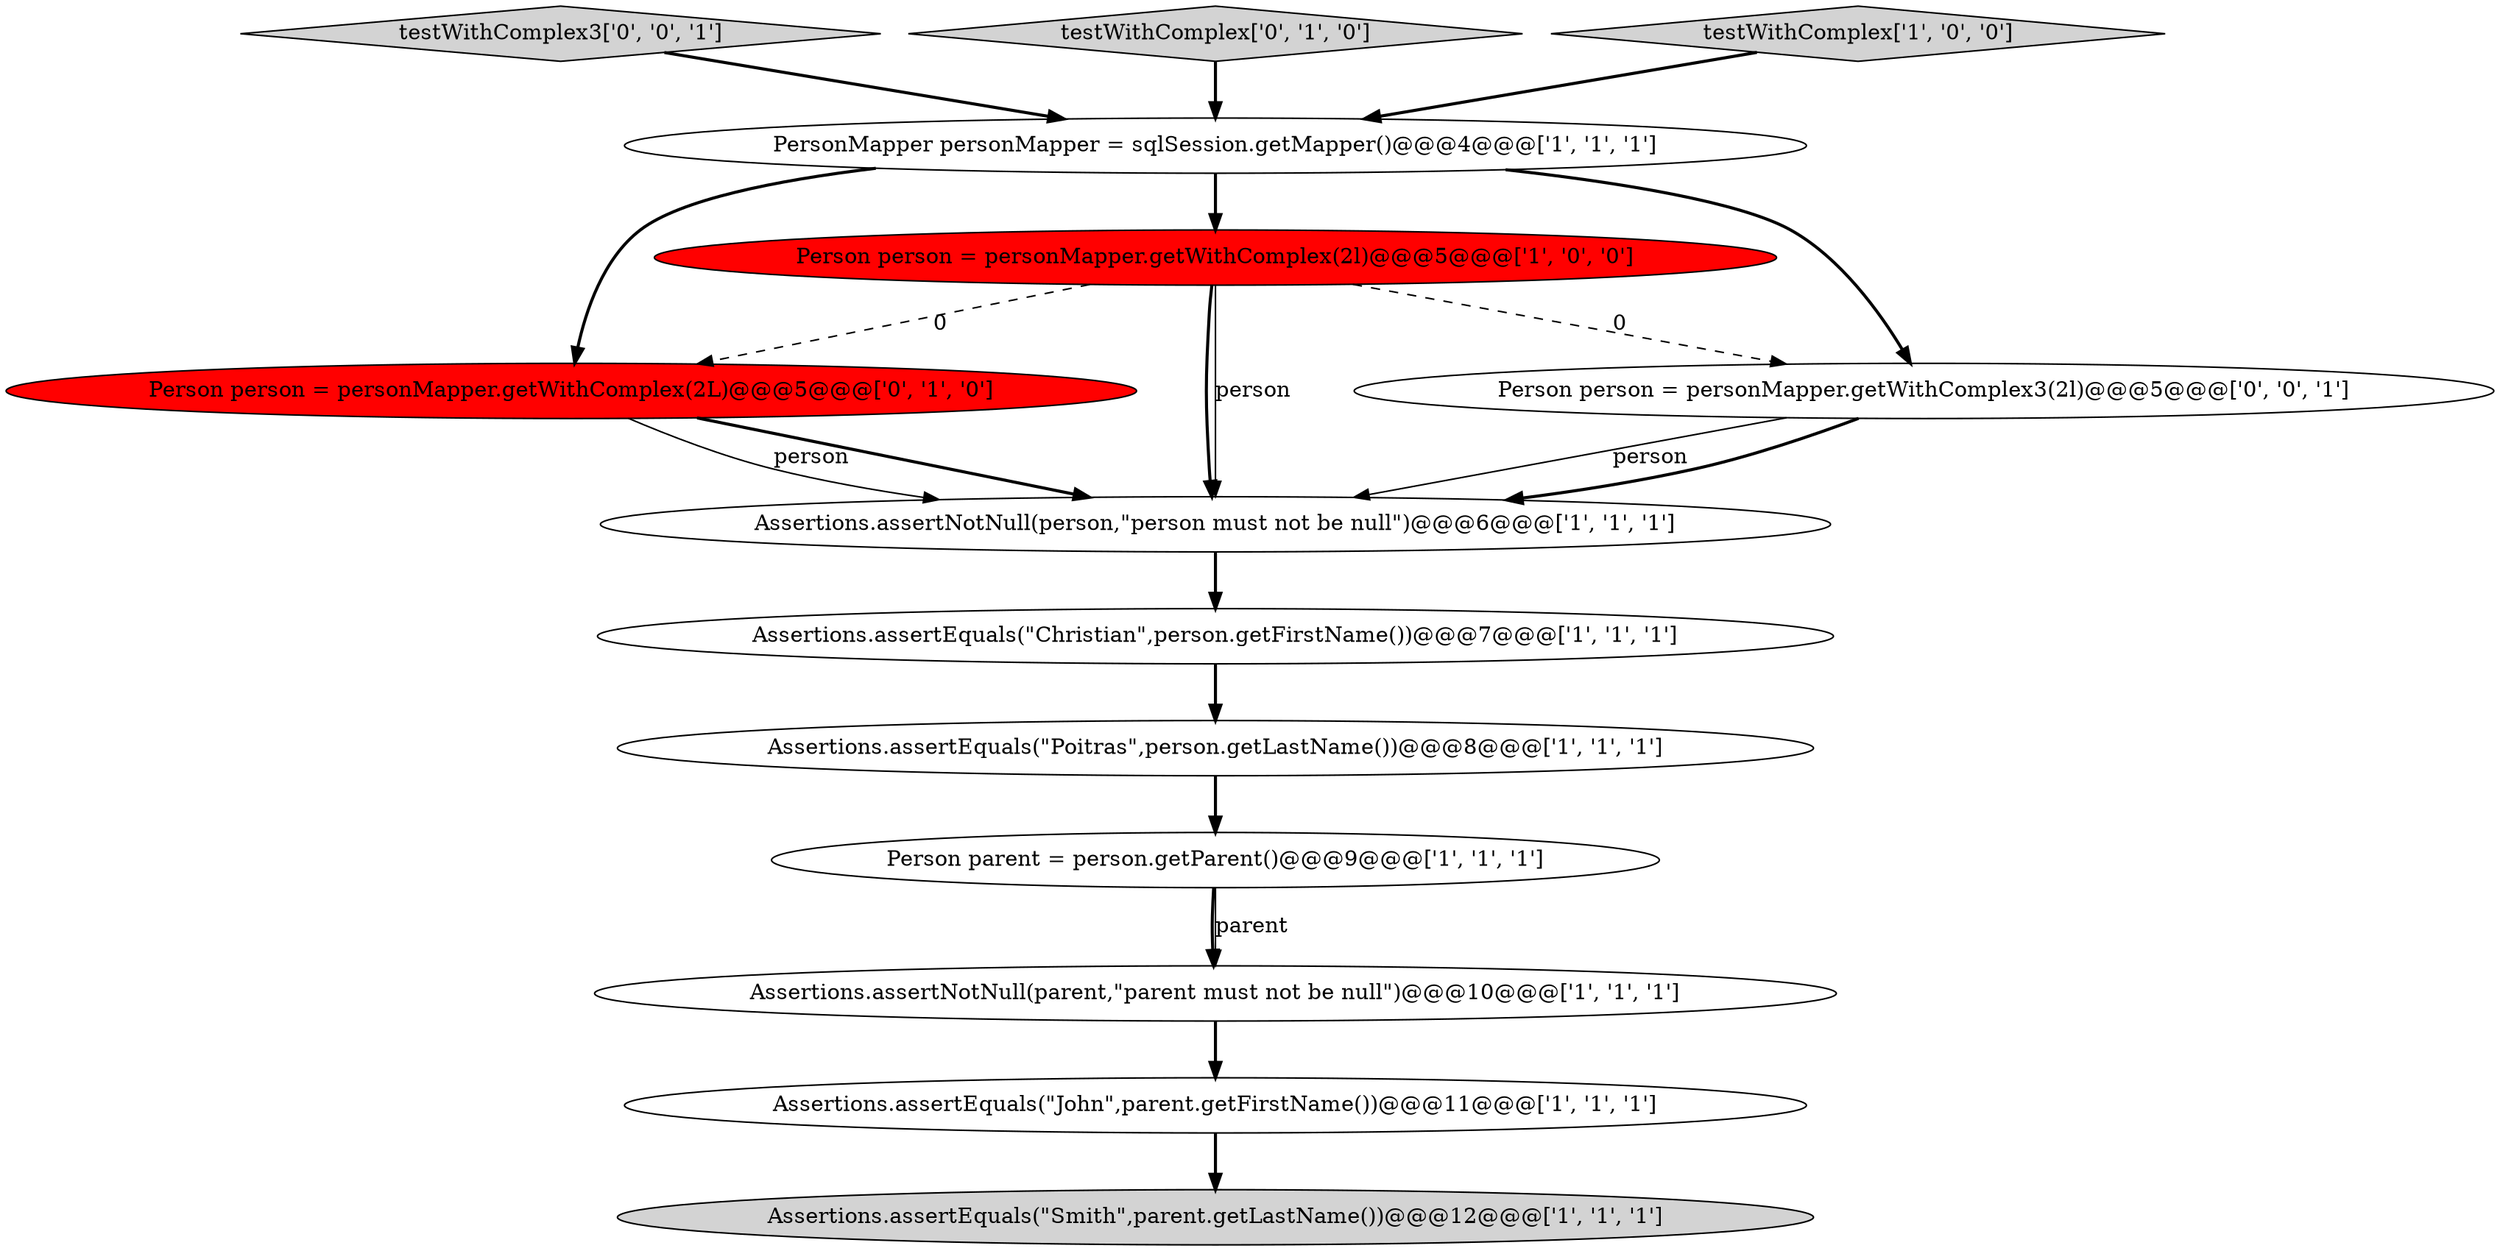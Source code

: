 digraph {
8 [style = filled, label = "PersonMapper personMapper = sqlSession.getMapper()@@@4@@@['1', '1', '1']", fillcolor = white, shape = ellipse image = "AAA0AAABBB1BBB"];
9 [style = filled, label = "Assertions.assertEquals(\"John\",parent.getFirstName())@@@11@@@['1', '1', '1']", fillcolor = white, shape = ellipse image = "AAA0AAABBB1BBB"];
10 [style = filled, label = "Person person = personMapper.getWithComplex(2L)@@@5@@@['0', '1', '0']", fillcolor = red, shape = ellipse image = "AAA1AAABBB2BBB"];
13 [style = filled, label = "testWithComplex3['0', '0', '1']", fillcolor = lightgray, shape = diamond image = "AAA0AAABBB3BBB"];
0 [style = filled, label = "Assertions.assertEquals(\"Smith\",parent.getLastName())@@@12@@@['1', '1', '1']", fillcolor = lightgray, shape = ellipse image = "AAA0AAABBB1BBB"];
6 [style = filled, label = "Assertions.assertEquals(\"Christian\",person.getFirstName())@@@7@@@['1', '1', '1']", fillcolor = white, shape = ellipse image = "AAA0AAABBB1BBB"];
12 [style = filled, label = "Person person = personMapper.getWithComplex3(2l)@@@5@@@['0', '0', '1']", fillcolor = white, shape = ellipse image = "AAA0AAABBB3BBB"];
3 [style = filled, label = "Assertions.assertNotNull(parent,\"parent must not be null\")@@@10@@@['1', '1', '1']", fillcolor = white, shape = ellipse image = "AAA0AAABBB1BBB"];
4 [style = filled, label = "Person parent = person.getParent()@@@9@@@['1', '1', '1']", fillcolor = white, shape = ellipse image = "AAA0AAABBB1BBB"];
2 [style = filled, label = "Assertions.assertNotNull(person,\"person must not be null\")@@@6@@@['1', '1', '1']", fillcolor = white, shape = ellipse image = "AAA0AAABBB1BBB"];
1 [style = filled, label = "Assertions.assertEquals(\"Poitras\",person.getLastName())@@@8@@@['1', '1', '1']", fillcolor = white, shape = ellipse image = "AAA0AAABBB1BBB"];
11 [style = filled, label = "testWithComplex['0', '1', '0']", fillcolor = lightgray, shape = diamond image = "AAA0AAABBB2BBB"];
5 [style = filled, label = "testWithComplex['1', '0', '0']", fillcolor = lightgray, shape = diamond image = "AAA0AAABBB1BBB"];
7 [style = filled, label = "Person person = personMapper.getWithComplex(2l)@@@5@@@['1', '0', '0']", fillcolor = red, shape = ellipse image = "AAA1AAABBB1BBB"];
4->3 [style = bold, label=""];
5->8 [style = bold, label=""];
1->4 [style = bold, label=""];
8->10 [style = bold, label=""];
9->0 [style = bold, label=""];
12->2 [style = solid, label="person"];
2->6 [style = bold, label=""];
8->7 [style = bold, label=""];
3->9 [style = bold, label=""];
6->1 [style = bold, label=""];
7->2 [style = solid, label="person"];
12->2 [style = bold, label=""];
7->2 [style = bold, label=""];
7->12 [style = dashed, label="0"];
11->8 [style = bold, label=""];
7->10 [style = dashed, label="0"];
10->2 [style = bold, label=""];
13->8 [style = bold, label=""];
10->2 [style = solid, label="person"];
8->12 [style = bold, label=""];
4->3 [style = solid, label="parent"];
}
